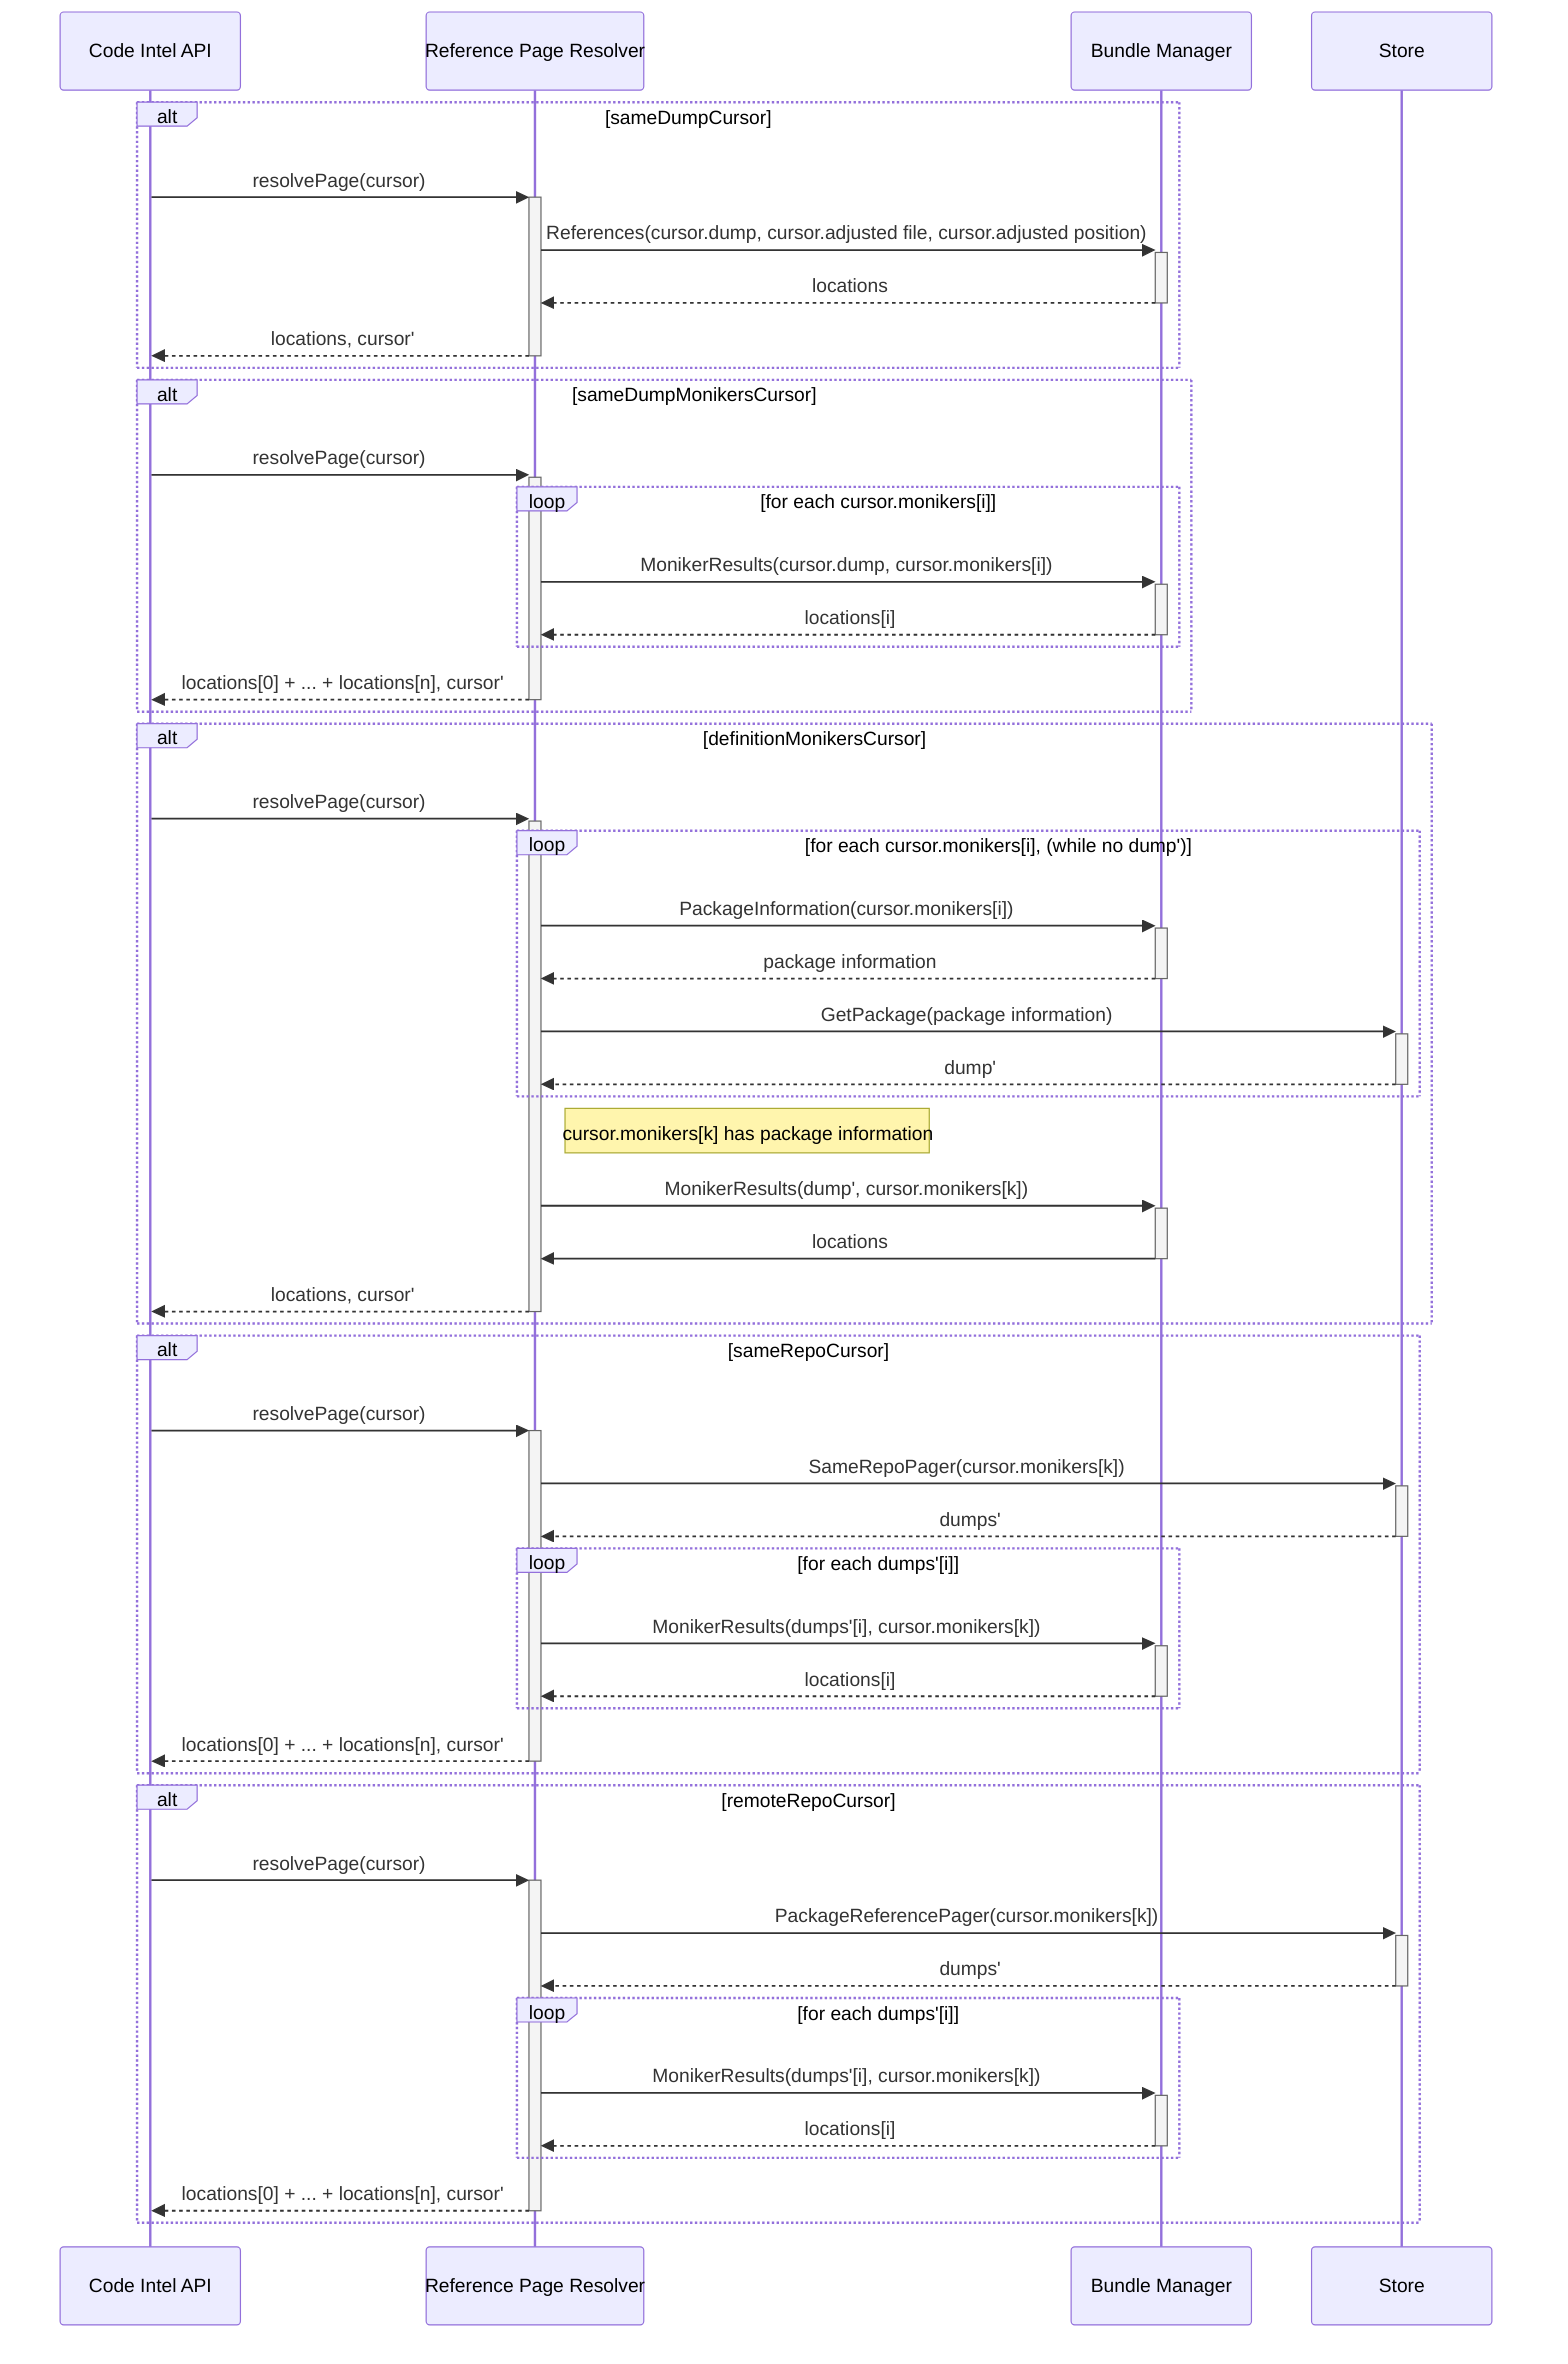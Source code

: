 sequenceDiagram
  alt sameDumpCursor
    Code Intel API           ->>+ Reference Page Resolver: resolvePage(cursor)
    Reference Page Resolver  ->>+ Bundle Manager: References(cursor.dump, cursor.adjusted file, cursor.adjusted position)
    Bundle Manager          -->>- Reference Page Resolver: locations
    Reference Page Resolver -->>- Code Intel API: locations, cursor'
  end

  alt sameDumpMonikersCursor
    Code Intel API ->>+ Reference Page Resolver: resolvePage(cursor)
    loop for each cursor.monikers[i]
      Reference Page Resolver  ->>+ Bundle Manager: MonikerResults(cursor.dump, cursor.monikers[i])
      Bundle Manager          -->>- Reference Page Resolver: locations[i]
    end
    Reference Page Resolver -->>- Code Intel API: locations[0] + ... + locations[n], cursor'
  end

  alt definitionMonikersCursor
    Code Intel API ->>+ Reference Page Resolver: resolvePage(cursor)
    loop for each cursor.monikers[i], (while no dump')
      Reference Page Resolver ->>+ Bundle Manager: PackageInformation(cursor.monikers[i])
      Bundle Manager         -->>- Reference Page Resolver: package information
      Reference Page Resolver ->>+ Store: GetPackage(package information)
      Store                  -->>- Reference Page Resolver: dump'
    end
    Note right of Reference Page Resolver: cursor.monikers[k] has package information

    Reference Page Resolver   ->>+ Bundle Manager: MonikerResults(dump', cursor.monikers[k])
    Bundle Manager            ->>- Reference Page Resolver: locations
    Reference Page Resolver  -->>- Code Intel API: locations, cursor'
  end

  alt sameRepoCursor
    Code Intel API           ->>+ Reference Page Resolver: resolvePage(cursor)
    Reference Page Resolver  ->>+ Store: SameRepoPager(cursor.monikers[k])
    Store                   -->>- Reference Page Resolver: dumps'
    loop for each dumps'[i]
      Reference Page Resolver ->>+ Bundle Manager: MonikerResults(dumps'[i], cursor.monikers[k])
      Bundle Manager         -->>- Reference Page Resolver: locations[i]
    end
    Reference Page Resolver -->>- Code Intel API: locations[0] + ... + locations[n], cursor'
  end

  alt remoteRepoCursor
    Code Intel API          ->>+ Reference Page Resolver: resolvePage(cursor)
    Reference Page Resolver ->>+ Store: PackageReferencePager(cursor.monikers[k])
    Store                  -->>- Reference Page Resolver: dumps'
    loop for each dumps'[i]
      Reference Page Resolver ->>+ Bundle Manager: MonikerResults(dumps'[i], cursor.monikers[k])
      Bundle Manager         -->>- Reference Page Resolver: locations[i]
    end
    Reference Page Resolver -->>- Code Intel API: locations[0] + ... + locations[n], cursor'
  end